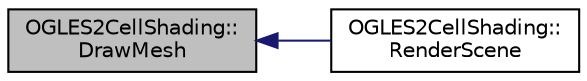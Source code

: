 digraph "OGLES2CellShading::DrawMesh"
{
  edge [fontname="Helvetica",fontsize="10",labelfontname="Helvetica",labelfontsize="10"];
  node [fontname="Helvetica",fontsize="10",shape=record];
  rankdir="LR";
  Node1 [label="OGLES2CellShading::\lDrawMesh",height=0.2,width=0.4,color="black", fillcolor="grey75", style="filled", fontcolor="black"];
  Node1 -> Node2 [dir="back",color="midnightblue",fontsize="10",style="solid"];
  Node2 [label="OGLES2CellShading::\lRenderScene",height=0.2,width=0.4,color="black", fillcolor="white", style="filled",URL="$class_o_g_l_e_s2_cell_shading.html#a3d739582b1099ed60b30a953b616f5ac"];
}
